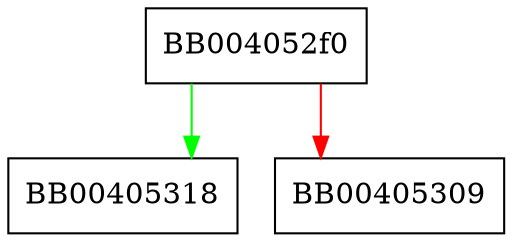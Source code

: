 digraph lookup_conf {
  node [shape="box"];
  graph [splines=ortho];
  BB004052f0 -> BB00405318 [color="green"];
  BB004052f0 -> BB00405309 [color="red"];
}